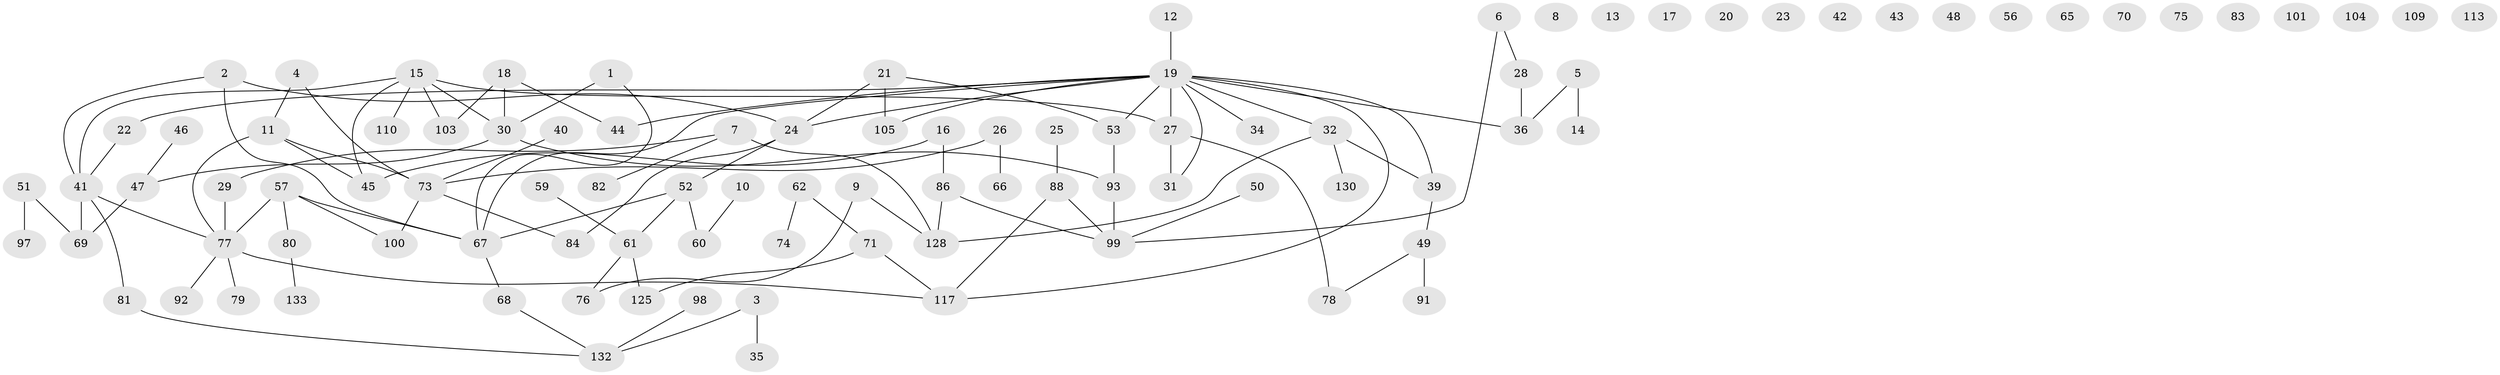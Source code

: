 // original degree distribution, {3: 0.22302158273381295, 2: 0.2805755395683453, 1: 0.2517985611510791, 0: 0.10071942446043165, 4: 0.08633093525179857, 5: 0.02877697841726619, 6: 0.02877697841726619}
// Generated by graph-tools (version 1.1) at 2025/16/03/04/25 18:16:32]
// undirected, 97 vertices, 107 edges
graph export_dot {
graph [start="1"]
  node [color=gray90,style=filled];
  1 [super="+55"];
  2 [super="+90"];
  3;
  4 [super="+119"];
  5;
  6;
  7;
  8;
  9;
  10;
  11 [super="+116"];
  12;
  13;
  14 [super="+127"];
  15 [super="+37+38"];
  16;
  17;
  18;
  19 [super="+121+63"];
  20;
  21 [super="+115"];
  22;
  23;
  24 [super="+89"];
  25;
  26;
  27 [super="+123"];
  28;
  29 [super="+58"];
  30 [super="+102+95"];
  31 [super="+33"];
  32;
  34;
  35;
  36;
  39;
  40;
  41 [super="+122+54"];
  42;
  43;
  44 [super="+94"];
  45;
  46;
  47;
  48;
  49;
  50;
  51;
  52;
  53;
  56 [super="+114"];
  57;
  59;
  60;
  61 [super="+72"];
  62 [super="+64"];
  65 [super="+85"];
  66;
  67 [super="+111"];
  68;
  69;
  70;
  71;
  73;
  74;
  75 [super="+126"];
  76 [super="+120"];
  77 [super="+87+107"];
  78 [super="+108"];
  79;
  80;
  81;
  82;
  83;
  84;
  86;
  88;
  91;
  92;
  93;
  97;
  98;
  99 [super="+106"];
  100;
  101;
  103;
  104;
  105;
  109;
  110 [super="+124"];
  113;
  117 [super="+129"];
  125;
  128 [super="+137"];
  130;
  132 [super="+135"];
  133;
  1 -- 30;
  1 -- 67;
  2 -- 24;
  2 -- 67;
  2 -- 41;
  3 -- 35;
  3 -- 132;
  4 -- 73;
  4 -- 11;
  5 -- 14;
  5 -- 36;
  6 -- 28;
  6 -- 99;
  7 -- 29;
  7 -- 82;
  7 -- 128;
  9 -- 76;
  9 -- 128;
  10 -- 60;
  11 -- 45;
  11 -- 77;
  11 -- 73;
  12 -- 19;
  15 -- 110;
  15 -- 103;
  15 -- 30;
  15 -- 45;
  15 -- 41;
  15 -- 27;
  16 -- 45;
  16 -- 86;
  18 -- 30;
  18 -- 44;
  18 -- 103;
  19 -- 117;
  19 -- 34;
  19 -- 39;
  19 -- 105;
  19 -- 53;
  19 -- 22;
  19 -- 24;
  19 -- 27;
  19 -- 31;
  19 -- 32;
  19 -- 36;
  19 -- 67;
  19 -- 44;
  21 -- 53;
  21 -- 105;
  21 -- 24;
  22 -- 41;
  24 -- 52;
  24 -- 84;
  25 -- 88;
  26 -- 66;
  26 -- 73;
  27 -- 31;
  27 -- 78;
  28 -- 36;
  29 -- 77;
  30 -- 47;
  30 -- 93;
  32 -- 39;
  32 -- 130;
  32 -- 128;
  39 -- 49;
  40 -- 73;
  41 -- 81;
  41 -- 77;
  41 -- 69;
  46 -- 47;
  47 -- 69;
  49 -- 91;
  49 -- 78;
  50 -- 99;
  51 -- 69;
  51 -- 97;
  52 -- 60;
  52 -- 61;
  52 -- 67;
  53 -- 93;
  57 -- 77;
  57 -- 80;
  57 -- 100;
  57 -- 67;
  59 -- 61;
  61 -- 125;
  61 -- 76;
  62 -- 71;
  62 -- 74;
  67 -- 68;
  68 -- 132;
  71 -- 125;
  71 -- 117;
  73 -- 84;
  73 -- 100;
  77 -- 92;
  77 -- 117;
  77 -- 79;
  80 -- 133;
  81 -- 132;
  86 -- 99;
  86 -- 128;
  88 -- 117;
  88 -- 99;
  93 -- 99;
  98 -- 132;
}
